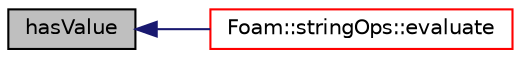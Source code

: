 digraph "hasValue"
{
  bgcolor="transparent";
  edge [fontname="Helvetica",fontsize="10",labelfontname="Helvetica",labelfontsize="10"];
  node [fontname="Helvetica",fontsize="10",shape=record];
  rankdir="LR";
  Node1 [label="hasValue",height=0.2,width=0.4,color="black", fillcolor="grey75", style="filled" fontcolor="black"];
  Node1 -> Node2 [dir="back",color="midnightblue",fontsize="10",style="solid",fontname="Helvetica"];
  Node2 [label="Foam::stringOps::evaluate",height=0.2,width=0.4,color="red",URL="$namespaceFoam_1_1stringOps.html#a270677a50ddcf0f9e81dd3a1940c2c0e",tooltip="A simple string evaluation that handles various basic expressions. For trivial input, use readScalar instead (faster). "];
}
